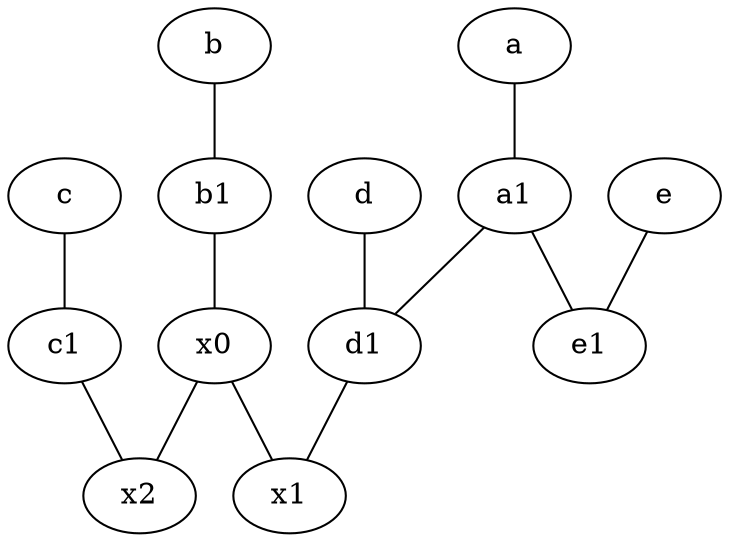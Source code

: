 graph {
	node [labelfontsize=50]
	a1 [labelfontsize=50 pos="8,3!"]
	x0 [labelfontsize=50]
	c1 [labelfontsize=50 pos="4.5,3!"]
	d [labelfontsize=50 pos="2,5!"]
	d1 [labelfontsize=50 pos="3,5!"]
	e1 [labelfontsize=50 pos="7,7!"]
	x1 [labelfontsize=50]
	b1 [labelfontsize=50 pos="9,4!"]
	x2 [labelfontsize=50]
	a1 -- e1
	c1 -- x2
	a1 -- d1
	c -- c1
	b1 -- x0
	b -- b1
	x0 -- x1
	a -- a1
	x0 -- x2
	d1 -- x1
	d -- d1
	e -- e1
}
